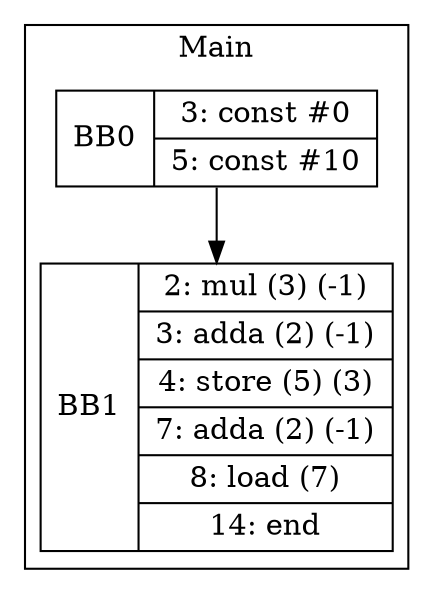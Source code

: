 digraph G {
node [shape=record];
subgraph cluster_main{
label = "Main";
BB0 [shape=record, label="<b>BB0|{3: const #0|5: const #10}"];
BB1 [shape=record, label="<b>BB1|{2: mul (3) (-1)|3: adda (2) (-1)|4: store (5) (3)|7: adda (2) (-1)|8: load (7)|14: end}"];
}
BB0:s -> BB1:n ;
}

